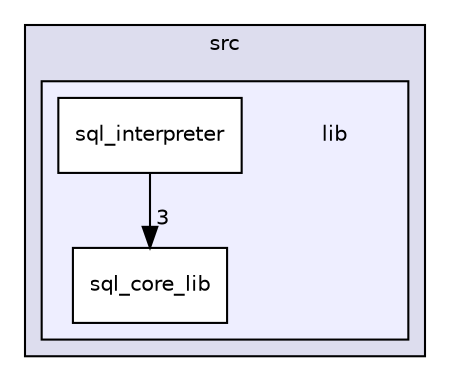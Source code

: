 digraph "src/lib" {
  compound=true
  node [ fontsize="10", fontname="Helvetica"];
  edge [ labelfontsize="10", labelfontname="Helvetica"];
  subgraph clusterdir_68267d1309a1af8e8297ef4c3efbcdba {
    graph [ bgcolor="#ddddee", pencolor="black", label="src" fontname="Helvetica", fontsize="10", URL="dir_68267d1309a1af8e8297ef4c3efbcdba.html"]
  subgraph clusterdir_c85d3e3c5052e9ad9ce18c6863244a25 {
    graph [ bgcolor="#eeeeff", pencolor="black", label="" URL="dir_c85d3e3c5052e9ad9ce18c6863244a25.html"];
    dir_c85d3e3c5052e9ad9ce18c6863244a25 [shape=plaintext label="lib"];
  dir_76f538aae423a14c3c4f2b073f6afaa7 [shape=box label="sql_core_lib" fillcolor="white" style="filled" URL="dir_76f538aae423a14c3c4f2b073f6afaa7.html"];
  dir_484cf17c9a8744bdc6c44dee0a5045cd [shape=box label="sql_interpreter" fillcolor="white" style="filled" URL="dir_484cf17c9a8744bdc6c44dee0a5045cd.html"];
  }
  }
  dir_484cf17c9a8744bdc6c44dee0a5045cd->dir_76f538aae423a14c3c4f2b073f6afaa7 [headlabel="3", labeldistance=1.5 headhref="dir_000003_000002.html"];
}
